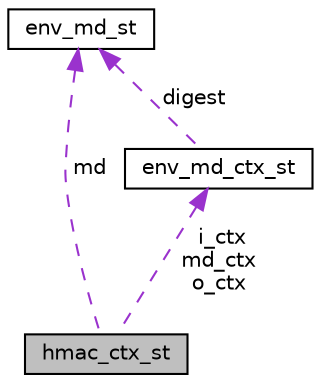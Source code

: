 digraph "hmac_ctx_st"
{
 // LATEX_PDF_SIZE
  edge [fontname="Helvetica",fontsize="10",labelfontname="Helvetica",labelfontsize="10"];
  node [fontname="Helvetica",fontsize="10",shape=record];
  Node1 [label="hmac_ctx_st",height=0.2,width=0.4,color="black", fillcolor="grey75", style="filled", fontcolor="black",tooltip=" "];
  Node2 -> Node1 [dir="back",color="darkorchid3",fontsize="10",style="dashed",label=" i_ctx\nmd_ctx\no_ctx" ,fontname="Helvetica"];
  Node2 [label="env_md_ctx_st",height=0.2,width=0.4,color="black", fillcolor="white", style="filled",URL="$evp_8h.html#structenv__md__ctx__st",tooltip=" "];
  Node3 -> Node2 [dir="back",color="darkorchid3",fontsize="10",style="dashed",label=" digest" ,fontname="Helvetica"];
  Node3 [label="env_md_st",height=0.2,width=0.4,color="black", fillcolor="white", style="filled",URL="$structenv__md__st.html",tooltip=" "];
  Node3 -> Node1 [dir="back",color="darkorchid3",fontsize="10",style="dashed",label=" md" ,fontname="Helvetica"];
}
